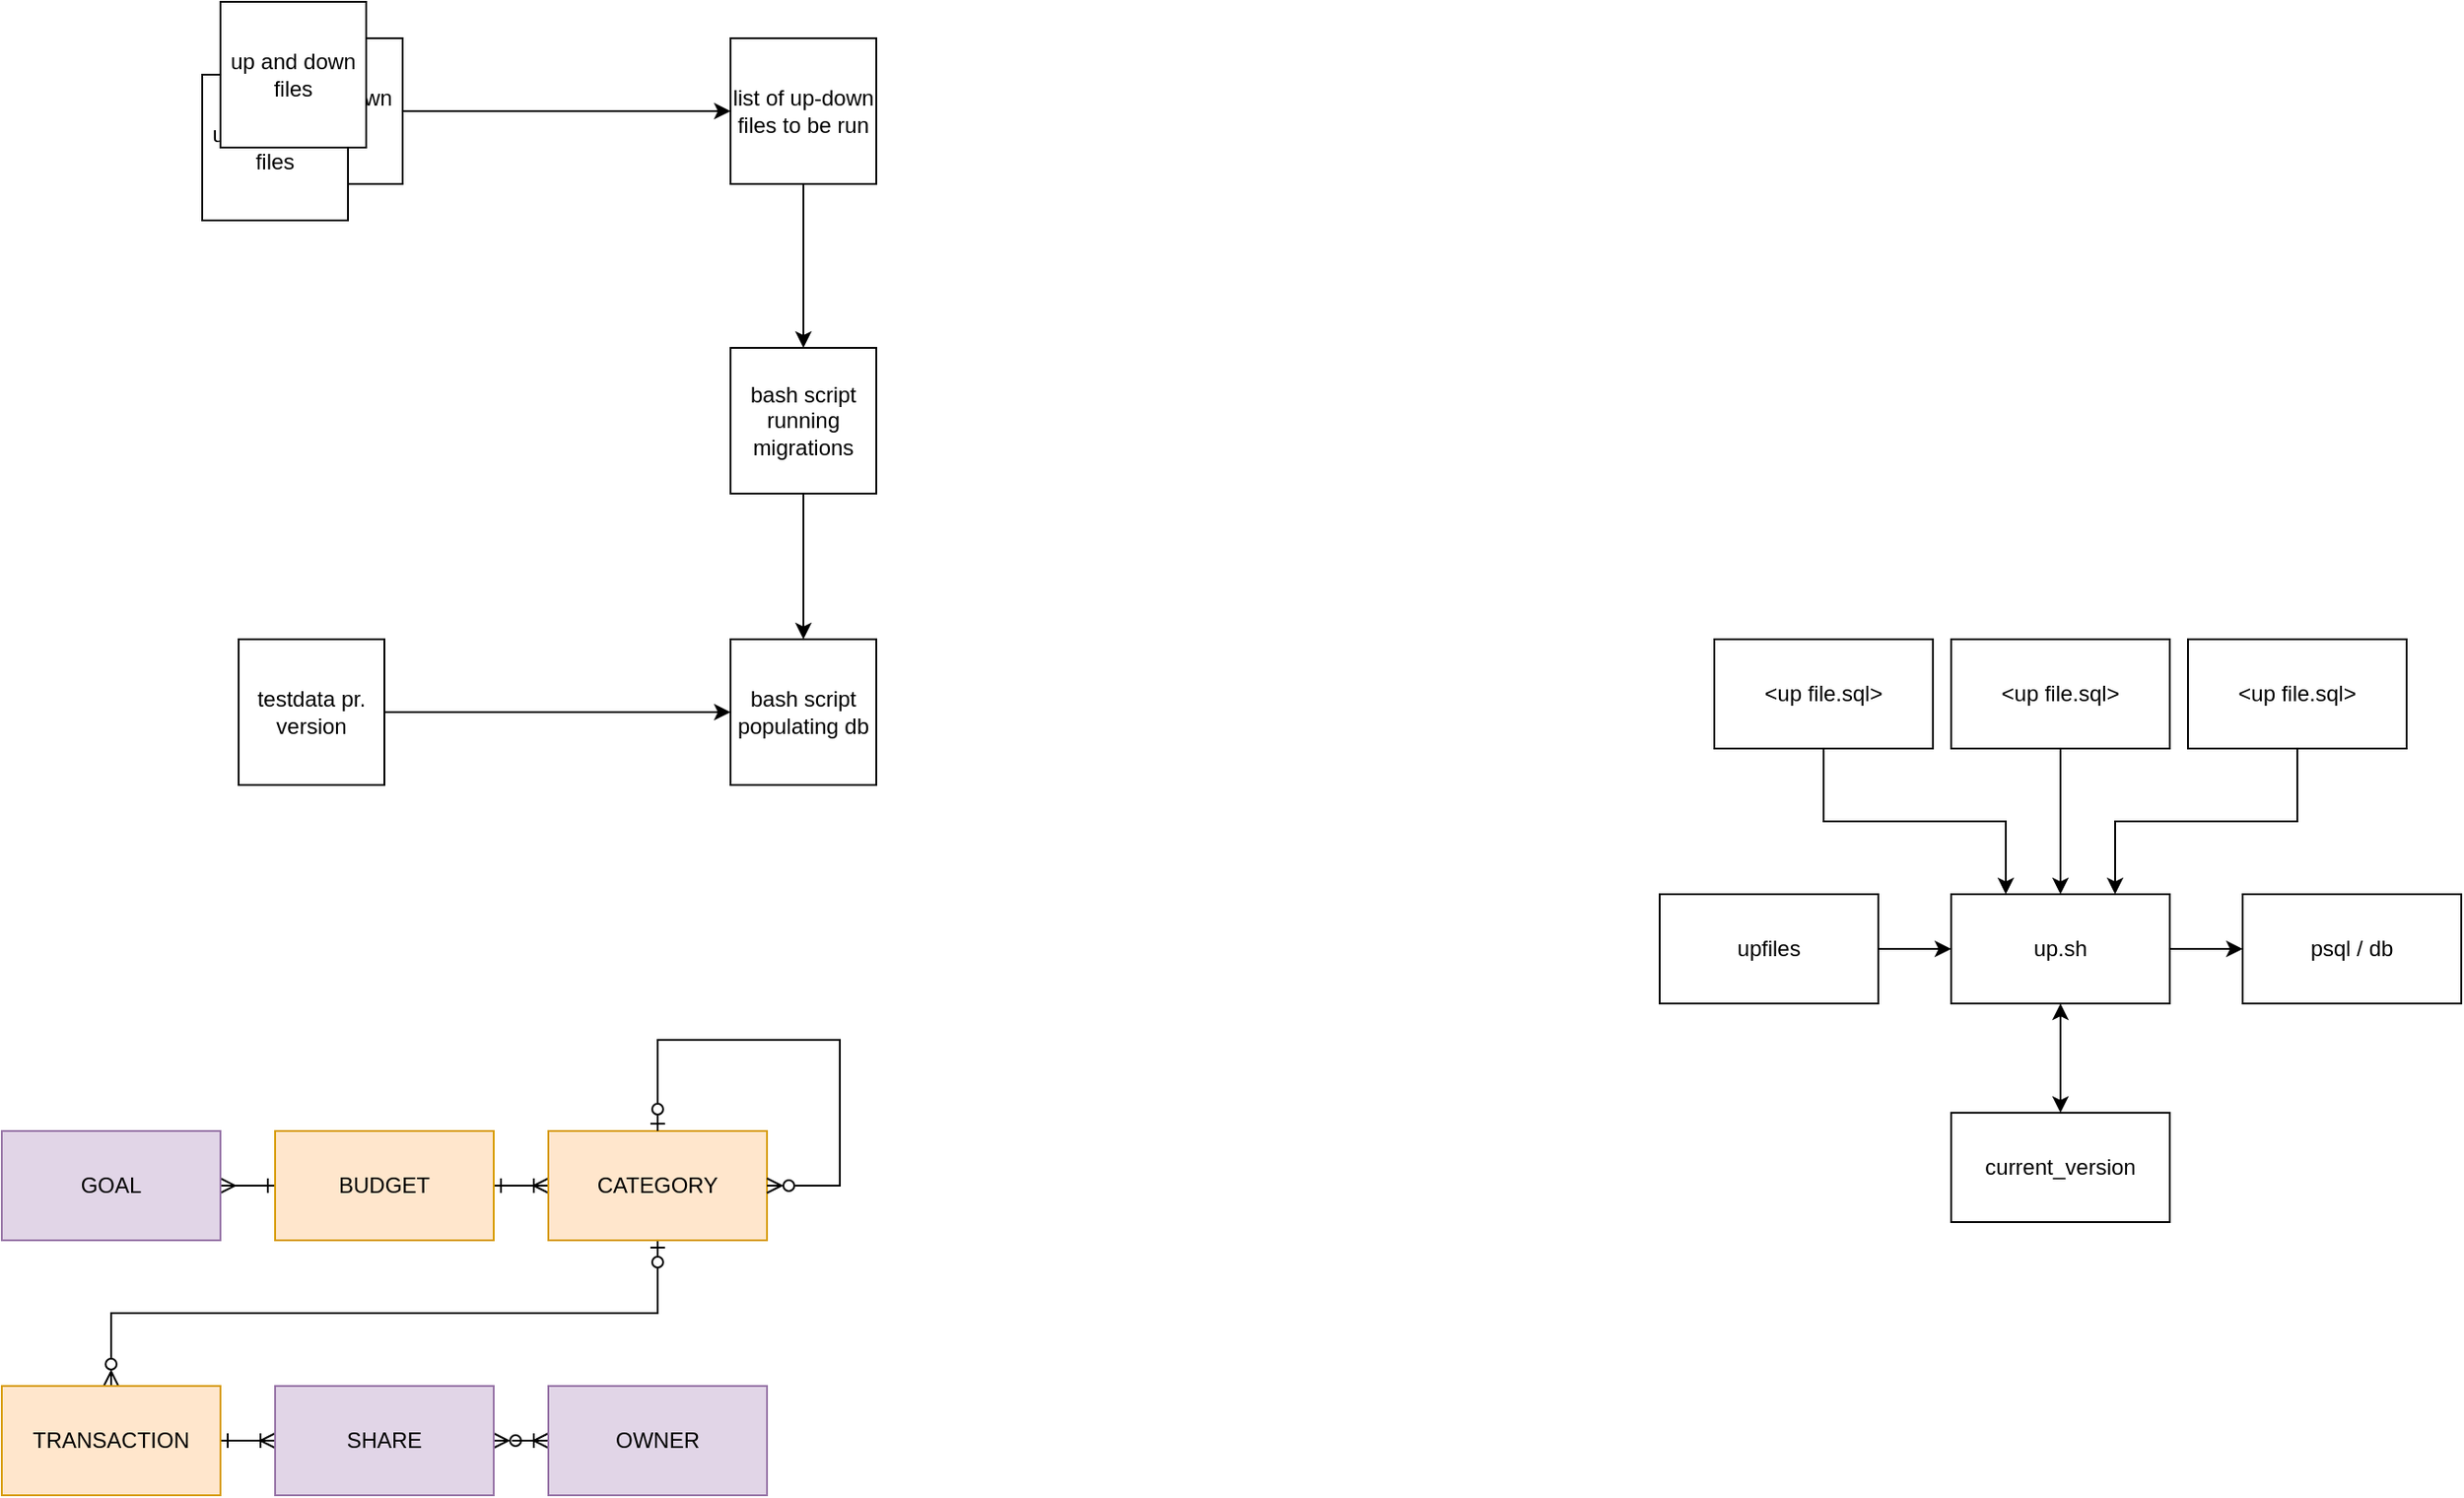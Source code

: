 <mxfile version="20.8.16" type="device" pages="2"><diagram name="up and down files for db migrations" id="PRPwxhH1nrJXnlX_wdWd"><mxGraphModel dx="2460" dy="1583" grid="1" gridSize="10" guides="1" tooltips="1" connect="1" arrows="1" fold="1" page="1" pageScale="1" pageWidth="827" pageHeight="1169" math="0" shadow="0"><root><mxCell id="0"/><mxCell id="1" parent="0"/><mxCell id="hfCSndKD1dQCO6m0Oues-11" style="edgeStyle=orthogonalEdgeStyle;rounded=0;orthogonalLoop=1;jettySize=auto;html=1;" edge="1" parent="1" source="hfCSndKD1dQCO6m0Oues-1" target="hfCSndKD1dQCO6m0Oues-9"><mxGeometry relative="1" as="geometry"/></mxCell><mxCell id="hfCSndKD1dQCO6m0Oues-1" value="bash script running migrations" style="whiteSpace=wrap;html=1;aspect=fixed;" vertex="1" parent="1"><mxGeometry x="530" y="270" width="80" height="80" as="geometry"/></mxCell><mxCell id="hfCSndKD1dQCO6m0Oues-6" style="edgeStyle=orthogonalEdgeStyle;rounded=0;orthogonalLoop=1;jettySize=auto;html=1;" edge="1" parent="1" source="hfCSndKD1dQCO6m0Oues-3" target="hfCSndKD1dQCO6m0Oues-5"><mxGeometry relative="1" as="geometry"/></mxCell><mxCell id="hfCSndKD1dQCO6m0Oues-3" value="up and down files" style="whiteSpace=wrap;html=1;aspect=fixed;" vertex="1" parent="1"><mxGeometry x="270" y="100" width="80" height="80" as="geometry"/></mxCell><mxCell id="hfCSndKD1dQCO6m0Oues-4" value="up and down files" style="whiteSpace=wrap;html=1;aspect=fixed;" vertex="1" parent="1"><mxGeometry x="240" y="120" width="80" height="80" as="geometry"/></mxCell><mxCell id="hfCSndKD1dQCO6m0Oues-2" value="up and down files" style="whiteSpace=wrap;html=1;aspect=fixed;" vertex="1" parent="1"><mxGeometry x="250" y="80" width="80" height="80" as="geometry"/></mxCell><mxCell id="hfCSndKD1dQCO6m0Oues-7" style="edgeStyle=orthogonalEdgeStyle;rounded=0;orthogonalLoop=1;jettySize=auto;html=1;" edge="1" parent="1" source="hfCSndKD1dQCO6m0Oues-5" target="hfCSndKD1dQCO6m0Oues-1"><mxGeometry relative="1" as="geometry"/></mxCell><mxCell id="hfCSndKD1dQCO6m0Oues-5" value="list of up-down files to be run" style="whiteSpace=wrap;html=1;aspect=fixed;" vertex="1" parent="1"><mxGeometry x="530" y="100" width="80" height="80" as="geometry"/></mxCell><mxCell id="hfCSndKD1dQCO6m0Oues-10" style="edgeStyle=orthogonalEdgeStyle;rounded=0;orthogonalLoop=1;jettySize=auto;html=1;" edge="1" parent="1" source="hfCSndKD1dQCO6m0Oues-8" target="hfCSndKD1dQCO6m0Oues-9"><mxGeometry relative="1" as="geometry"/></mxCell><mxCell id="hfCSndKD1dQCO6m0Oues-8" value="testdata pr. version" style="whiteSpace=wrap;html=1;aspect=fixed;" vertex="1" parent="1"><mxGeometry x="260" y="430" width="80" height="80" as="geometry"/></mxCell><mxCell id="hfCSndKD1dQCO6m0Oues-9" value="bash script populating db" style="whiteSpace=wrap;html=1;aspect=fixed;" vertex="1" parent="1"><mxGeometry x="530" y="430" width="80" height="80" as="geometry"/></mxCell><mxCell id="hfCSndKD1dQCO6m0Oues-18" value="" style="edgeStyle=orthogonalEdgeStyle;rounded=0;orthogonalLoop=1;jettySize=auto;html=1;endArrow=ERone;endFill=0;startArrow=ERmany;startFill=0;" edge="1" parent="1" source="hfCSndKD1dQCO6m0Oues-12" target="hfCSndKD1dQCO6m0Oues-13"><mxGeometry relative="1" as="geometry"/></mxCell><mxCell id="hfCSndKD1dQCO6m0Oues-12" value="GOAL" style="rounded=0;whiteSpace=wrap;html=1;fillColor=#e1d5e7;strokeColor=#9673a6;" vertex="1" parent="1"><mxGeometry x="130" y="700" width="120" height="60" as="geometry"/></mxCell><mxCell id="hfCSndKD1dQCO6m0Oues-19" value="" style="edgeStyle=orthogonalEdgeStyle;rounded=0;orthogonalLoop=1;jettySize=auto;html=1;endArrow=ERoneToMany;endFill=0;startArrow=ERone;startFill=0;" edge="1" parent="1" source="hfCSndKD1dQCO6m0Oues-13" target="hfCSndKD1dQCO6m0Oues-14"><mxGeometry relative="1" as="geometry"/></mxCell><mxCell id="hfCSndKD1dQCO6m0Oues-13" value="BUDGET" style="rounded=0;whiteSpace=wrap;html=1;fillColor=#ffe6cc;strokeColor=#d79b00;" vertex="1" parent="1"><mxGeometry x="280" y="700" width="120" height="60" as="geometry"/></mxCell><mxCell id="hfCSndKD1dQCO6m0Oues-20" style="edgeStyle=orthogonalEdgeStyle;rounded=0;orthogonalLoop=1;jettySize=auto;html=1;endArrow=ERzeroToMany;endFill=0;startArrow=ERzeroToOne;startFill=0;" edge="1" parent="1" source="hfCSndKD1dQCO6m0Oues-14" target="hfCSndKD1dQCO6m0Oues-15"><mxGeometry relative="1" as="geometry"><Array as="points"><mxPoint x="490" y="800"/><mxPoint x="190" y="800"/></Array></mxGeometry></mxCell><mxCell id="hfCSndKD1dQCO6m0Oues-14" value="CATEGORY" style="rounded=0;whiteSpace=wrap;html=1;fillColor=#ffe6cc;strokeColor=#d79b00;" vertex="1" parent="1"><mxGeometry x="430" y="700" width="120" height="60" as="geometry"/></mxCell><mxCell id="hfCSndKD1dQCO6m0Oues-21" value="" style="edgeStyle=orthogonalEdgeStyle;rounded=0;orthogonalLoop=1;jettySize=auto;html=1;endArrow=ERoneToMany;endFill=0;startArrow=ERone;startFill=0;" edge="1" parent="1" source="hfCSndKD1dQCO6m0Oues-15" target="hfCSndKD1dQCO6m0Oues-16"><mxGeometry relative="1" as="geometry"/></mxCell><mxCell id="hfCSndKD1dQCO6m0Oues-15" value="TRANSACTION" style="rounded=0;whiteSpace=wrap;html=1;fillColor=#ffe6cc;strokeColor=#d79b00;" vertex="1" parent="1"><mxGeometry x="130" y="840" width="120" height="60" as="geometry"/></mxCell><mxCell id="hfCSndKD1dQCO6m0Oues-22" value="" style="edgeStyle=orthogonalEdgeStyle;rounded=0;orthogonalLoop=1;jettySize=auto;html=1;endArrow=ERoneToMany;endFill=0;startArrow=ERzeroToMany;startFill=0;" edge="1" parent="1" source="hfCSndKD1dQCO6m0Oues-16" target="hfCSndKD1dQCO6m0Oues-17"><mxGeometry relative="1" as="geometry"/></mxCell><mxCell id="hfCSndKD1dQCO6m0Oues-16" value="SHARE" style="rounded=0;whiteSpace=wrap;html=1;fillColor=#e1d5e7;strokeColor=#9673a6;" vertex="1" parent="1"><mxGeometry x="280" y="840" width="120" height="60" as="geometry"/></mxCell><mxCell id="hfCSndKD1dQCO6m0Oues-17" value="OWNER" style="rounded=0;whiteSpace=wrap;html=1;fillColor=#e1d5e7;strokeColor=#9673a6;" vertex="1" parent="1"><mxGeometry x="430" y="840" width="120" height="60" as="geometry"/></mxCell><mxCell id="hfCSndKD1dQCO6m0Oues-24" value="" style="endArrow=ERzeroToOne;html=1;rounded=0;entryX=0.5;entryY=0;entryDx=0;entryDy=0;exitX=1;exitY=0.5;exitDx=0;exitDy=0;startArrow=ERzeroToMany;startFill=0;endFill=0;" edge="1" parent="1" source="hfCSndKD1dQCO6m0Oues-14" target="hfCSndKD1dQCO6m0Oues-14"><mxGeometry width="50" height="50" relative="1" as="geometry"><mxPoint x="350" y="770" as="sourcePoint"/><mxPoint x="400" y="720" as="targetPoint"/><Array as="points"><mxPoint x="590" y="730"/><mxPoint x="590" y="650"/><mxPoint x="490" y="650"/></Array></mxGeometry></mxCell><mxCell id="hfCSndKD1dQCO6m0Oues-34" style="edgeStyle=orthogonalEdgeStyle;rounded=0;orthogonalLoop=1;jettySize=auto;html=1;startArrow=none;startFill=0;endArrow=classic;endFill=1;" edge="1" parent="1" source="hfCSndKD1dQCO6m0Oues-25"><mxGeometry relative="1" as="geometry"><mxPoint x="1260.0" y="570" as="targetPoint"/></mxGeometry></mxCell><mxCell id="hfCSndKD1dQCO6m0Oues-25" value="&amp;lt;up file.sql&amp;gt;" style="rounded=0;whiteSpace=wrap;html=1;" vertex="1" parent="1"><mxGeometry x="1200" y="430" width="120" height="60" as="geometry"/></mxCell><mxCell id="hfCSndKD1dQCO6m0Oues-32" value="" style="edgeStyle=orthogonalEdgeStyle;rounded=0;orthogonalLoop=1;jettySize=auto;html=1;startArrow=none;startFill=0;endArrow=classic;endFill=1;" edge="1" parent="1" source="hfCSndKD1dQCO6m0Oues-26" target="hfCSndKD1dQCO6m0Oues-29"><mxGeometry relative="1" as="geometry"/></mxCell><mxCell id="hfCSndKD1dQCO6m0Oues-26" value="upfiles" style="rounded=0;whiteSpace=wrap;html=1;" vertex="1" parent="1"><mxGeometry x="1040" y="570" width="120" height="60" as="geometry"/></mxCell><mxCell id="hfCSndKD1dQCO6m0Oues-33" style="edgeStyle=orthogonalEdgeStyle;rounded=0;orthogonalLoop=1;jettySize=auto;html=1;startArrow=none;startFill=0;endArrow=classic;endFill=1;" edge="1" parent="1" source="hfCSndKD1dQCO6m0Oues-27" target="hfCSndKD1dQCO6m0Oues-29"><mxGeometry relative="1" as="geometry"><Array as="points"><mxPoint x="1130" y="530"/><mxPoint x="1230" y="530"/></Array></mxGeometry></mxCell><mxCell id="hfCSndKD1dQCO6m0Oues-27" value="&amp;lt;up file.sql&amp;gt;" style="rounded=0;whiteSpace=wrap;html=1;" vertex="1" parent="1"><mxGeometry x="1070" y="430" width="120" height="60" as="geometry"/></mxCell><mxCell id="hfCSndKD1dQCO6m0Oues-35" style="edgeStyle=orthogonalEdgeStyle;rounded=0;orthogonalLoop=1;jettySize=auto;html=1;startArrow=none;startFill=0;endArrow=classic;endFill=1;" edge="1" parent="1" source="hfCSndKD1dQCO6m0Oues-28" target="hfCSndKD1dQCO6m0Oues-29"><mxGeometry relative="1" as="geometry"><Array as="points"><mxPoint x="1390" y="530"/><mxPoint x="1290" y="530"/></Array></mxGeometry></mxCell><mxCell id="hfCSndKD1dQCO6m0Oues-28" value="&amp;lt;up file.sql&amp;gt;" style="rounded=0;whiteSpace=wrap;html=1;" vertex="1" parent="1"><mxGeometry x="1330" y="430" width="120" height="60" as="geometry"/></mxCell><mxCell id="hfCSndKD1dQCO6m0Oues-36" style="edgeStyle=orthogonalEdgeStyle;rounded=0;orthogonalLoop=1;jettySize=auto;html=1;startArrow=classic;startFill=1;endArrow=classic;endFill=1;" edge="1" parent="1" source="hfCSndKD1dQCO6m0Oues-29" target="hfCSndKD1dQCO6m0Oues-30"><mxGeometry relative="1" as="geometry"/></mxCell><mxCell id="hfCSndKD1dQCO6m0Oues-37" style="edgeStyle=orthogonalEdgeStyle;rounded=0;orthogonalLoop=1;jettySize=auto;html=1;startArrow=none;startFill=0;endArrow=classic;endFill=1;" edge="1" parent="1" source="hfCSndKD1dQCO6m0Oues-29" target="hfCSndKD1dQCO6m0Oues-31"><mxGeometry relative="1" as="geometry"/></mxCell><mxCell id="hfCSndKD1dQCO6m0Oues-29" value="up.sh" style="rounded=0;whiteSpace=wrap;html=1;" vertex="1" parent="1"><mxGeometry x="1200" y="570" width="120" height="60" as="geometry"/></mxCell><mxCell id="hfCSndKD1dQCO6m0Oues-30" value="current_version" style="rounded=0;whiteSpace=wrap;html=1;" vertex="1" parent="1"><mxGeometry x="1200" y="690" width="120" height="60" as="geometry"/></mxCell><mxCell id="hfCSndKD1dQCO6m0Oues-31" value="psql / db" style="rounded=0;whiteSpace=wrap;html=1;" vertex="1" parent="1"><mxGeometry x="1360" y="570" width="120" height="60" as="geometry"/></mxCell></root></mxGraphModel></diagram><diagram id="H-sYbBF_NlClA9vGxevY" name="Input form"><mxGraphModel dx="820" dy="528" grid="1" gridSize="10" guides="1" tooltips="1" connect="1" arrows="1" fold="1" page="1" pageScale="1" pageWidth="827" pageHeight="1169" math="0" shadow="0"><root><mxCell id="0"/><mxCell id="1" parent="0"/><mxCell id="GgiiOHOApBbI_kyISsDg-1" value="Input form for transactions" style="text;html=1;align=center;verticalAlign=middle;resizable=0;points=[];autosize=1;strokeColor=none;fillColor=none;" vertex="1" parent="1"><mxGeometry x="40" y="85" width="160" height="30" as="geometry"/></mxCell><mxCell id="GgiiOHOApBbI_kyISsDg-8" value="" style="edgeStyle=none;rounded=0;orthogonalLoop=1;jettySize=auto;html=1;strokeWidth=2;startArrow=classic;startFill=1;endArrow=classic;endFill=1;" edge="1" parent="1" source="GgiiOHOApBbI_kyISsDg-2" target="GgiiOHOApBbI_kyISsDg-3"><mxGeometry relative="1" as="geometry"/></mxCell><mxCell id="GgiiOHOApBbI_kyISsDg-2" value="FORM" style="whiteSpace=wrap;html=1;aspect=fixed;fillColor=#f5f5f5;fontColor=#333333;strokeColor=#666666;" vertex="1" parent="1"><mxGeometry x="120" y="160" width="80" height="80" as="geometry"/></mxCell><mxCell id="GgiiOHOApBbI_kyISsDg-9" value="" style="edgeStyle=none;rounded=0;orthogonalLoop=1;jettySize=auto;html=1;strokeWidth=2;startArrow=classic;startFill=1;endArrow=classic;endFill=1;" edge="1" parent="1" source="GgiiOHOApBbI_kyISsDg-3" target="GgiiOHOApBbI_kyISsDg-4"><mxGeometry relative="1" as="geometry"/></mxCell><mxCell id="GgiiOHOApBbI_kyISsDg-3" value="API" style="whiteSpace=wrap;html=1;aspect=fixed;fillColor=#f5f5f5;fontColor=#333333;strokeColor=#666666;" vertex="1" parent="1"><mxGeometry x="280" y="160" width="80" height="80" as="geometry"/></mxCell><mxCell id="GgiiOHOApBbI_kyISsDg-4" value="DATABASE" style="whiteSpace=wrap;html=1;aspect=fixed;fillColor=#f5f5f5;fontColor=#333333;strokeColor=#666666;" vertex="1" parent="1"><mxGeometry x="440" y="160" width="80" height="80" as="geometry"/></mxCell><mxCell id="GgiiOHOApBbI_kyISsDg-5" value="HTML, CSS, Javascript, pug" style="whiteSpace=wrap;html=1;aspect=fixed;" vertex="1" parent="1"><mxGeometry x="120" y="240" width="80" height="80" as="geometry"/></mxCell><mxCell id="GgiiOHOApBbI_kyISsDg-6" value="POST /transaction" style="whiteSpace=wrap;html=1;aspect=fixed;" vertex="1" parent="1"><mxGeometry x="280" y="240" width="80" height="80" as="geometry"/></mxCell><mxCell id="GgiiOHOApBbI_kyISsDg-7" value="PostgreSQL" style="whiteSpace=wrap;html=1;aspect=fixed;" vertex="1" parent="1"><mxGeometry x="440" y="240" width="80" height="80" as="geometry"/></mxCell></root></mxGraphModel></diagram></mxfile>